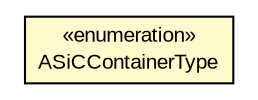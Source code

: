 #!/usr/local/bin/dot
#
# Class diagram 
# Generated by UMLGraph version R5_6-24-gf6e263 (http://www.umlgraph.org/)
#

digraph G {
	edge [fontname="arial",fontsize=10,labelfontname="arial",labelfontsize=10];
	node [fontname="arial",fontsize=10,shape=plaintext];
	nodesep=0.25;
	ranksep=0.5;
	// eu.europa.esig.dss.ASiCContainerType
	c99772 [label=<<table title="eu.europa.esig.dss.ASiCContainerType" border="0" cellborder="1" cellspacing="0" cellpadding="2" port="p" bgcolor="lemonChiffon" href="./ASiCContainerType.html">
		<tr><td><table border="0" cellspacing="0" cellpadding="1">
<tr><td align="center" balign="center"> &#171;enumeration&#187; </td></tr>
<tr><td align="center" balign="center"> ASiCContainerType </td></tr>
		</table></td></tr>
		</table>>, URL="./ASiCContainerType.html", fontname="arial", fontcolor="black", fontsize=10.0];
}

